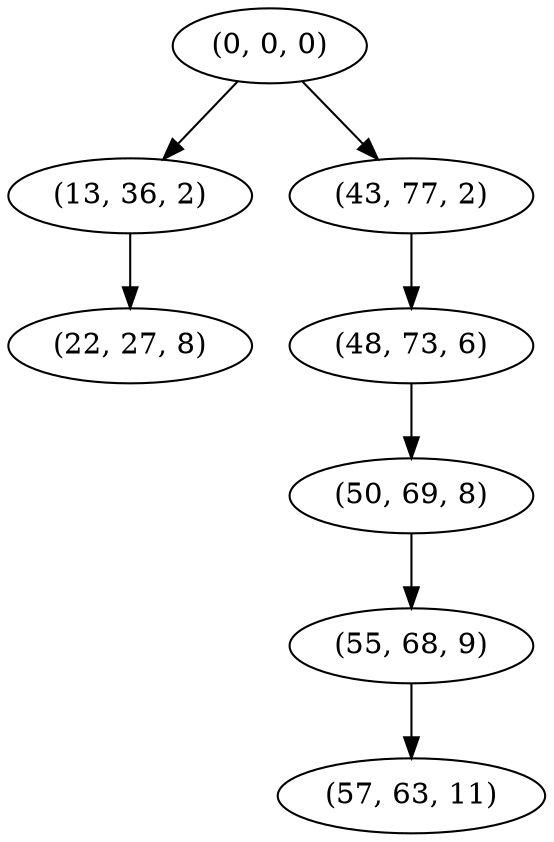 digraph tree {
    "(0, 0, 0)";
    "(13, 36, 2)";
    "(22, 27, 8)";
    "(43, 77, 2)";
    "(48, 73, 6)";
    "(50, 69, 8)";
    "(55, 68, 9)";
    "(57, 63, 11)";
    "(0, 0, 0)" -> "(13, 36, 2)";
    "(0, 0, 0)" -> "(43, 77, 2)";
    "(13, 36, 2)" -> "(22, 27, 8)";
    "(43, 77, 2)" -> "(48, 73, 6)";
    "(48, 73, 6)" -> "(50, 69, 8)";
    "(50, 69, 8)" -> "(55, 68, 9)";
    "(55, 68, 9)" -> "(57, 63, 11)";
}
